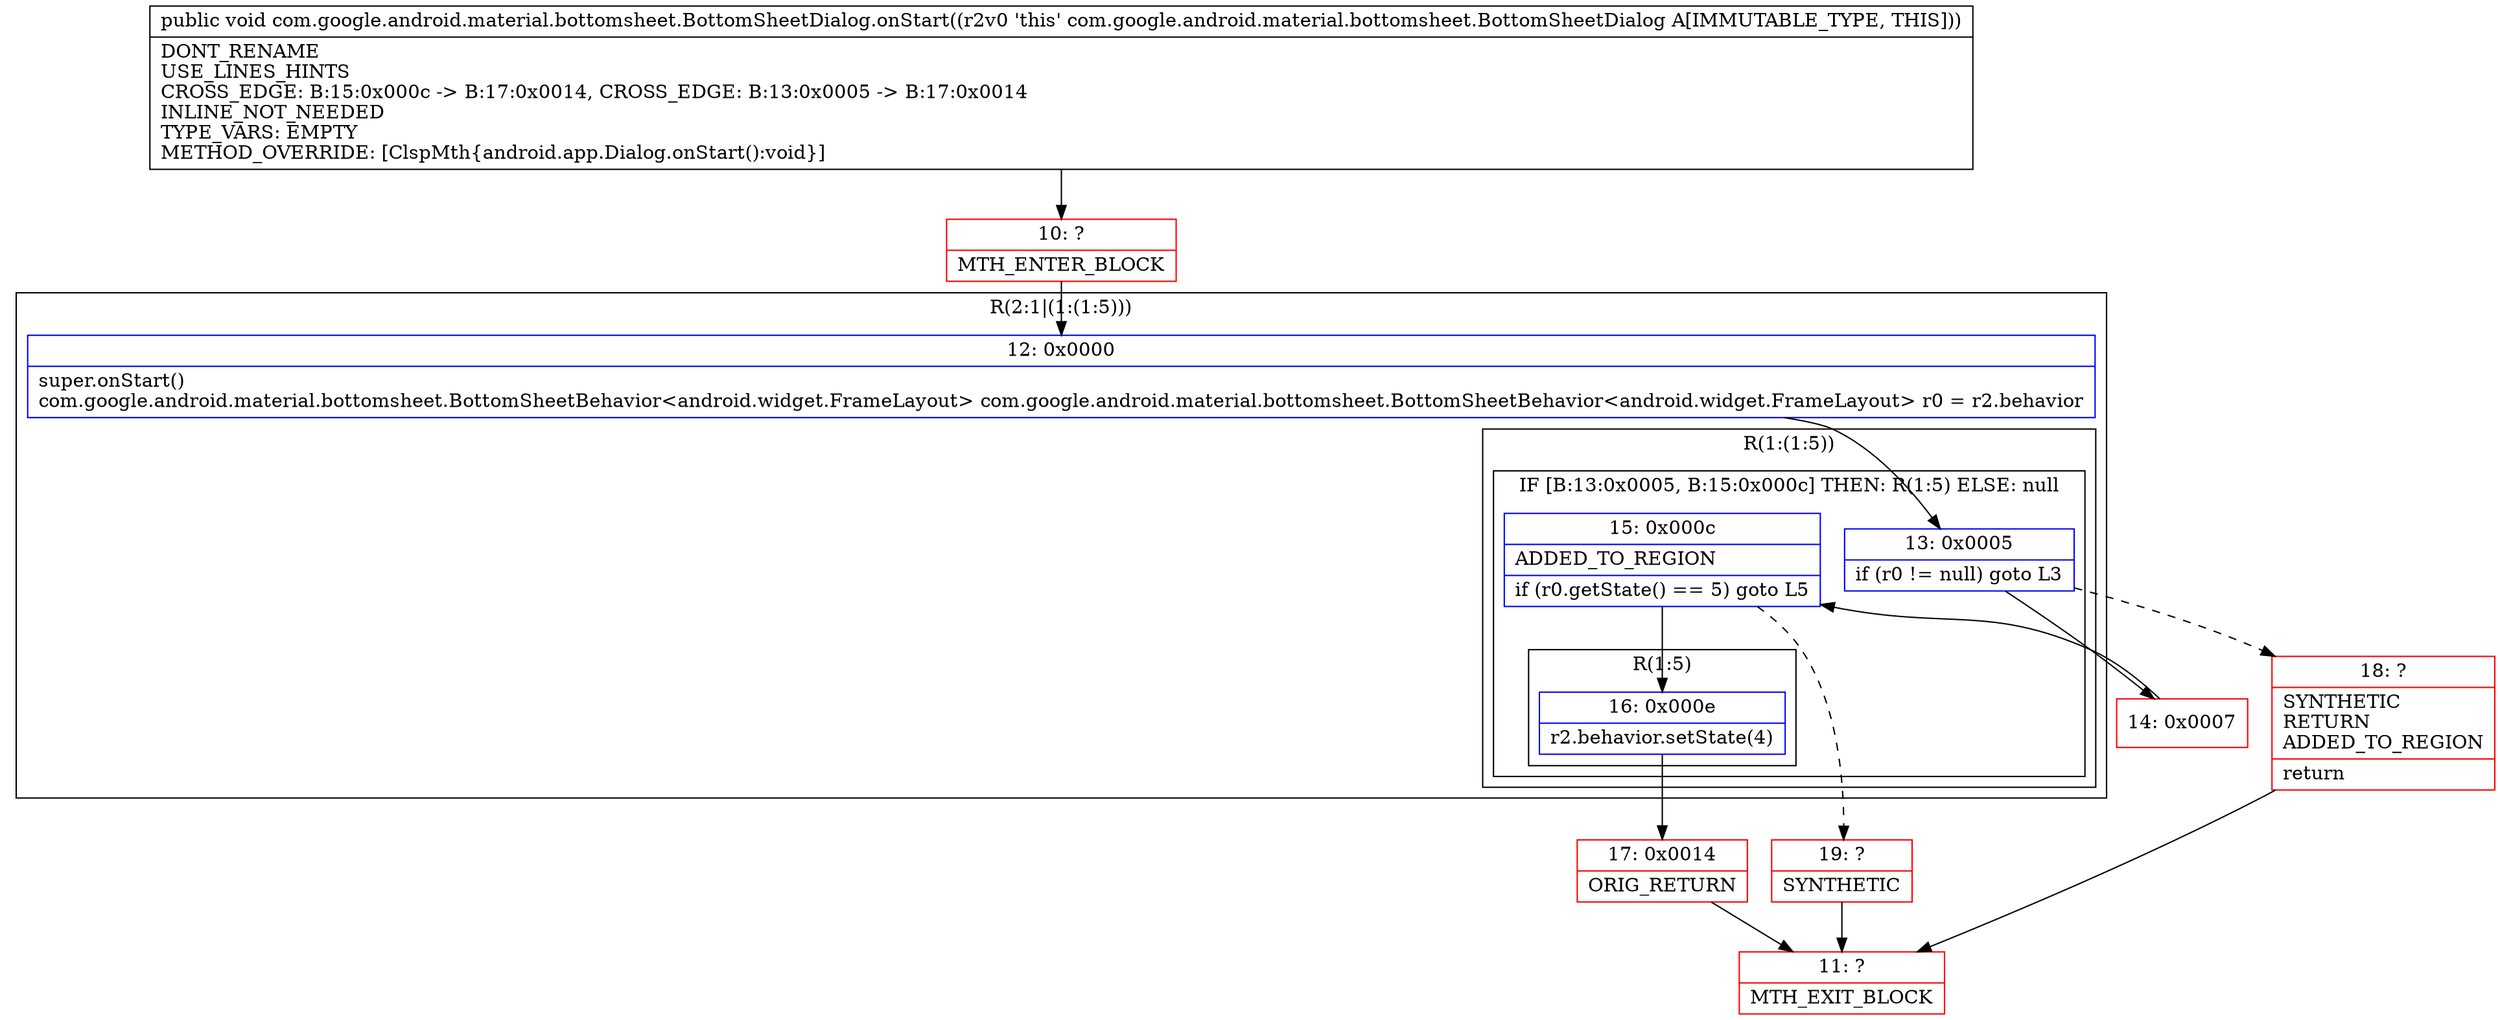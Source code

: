 digraph "CFG forcom.google.android.material.bottomsheet.BottomSheetDialog.onStart()V" {
subgraph cluster_Region_1393457716 {
label = "R(2:1|(1:(1:5)))";
node [shape=record,color=blue];
Node_12 [shape=record,label="{12\:\ 0x0000|super.onStart()\lcom.google.android.material.bottomsheet.BottomSheetBehavior\<android.widget.FrameLayout\> com.google.android.material.bottomsheet.BottomSheetBehavior\<android.widget.FrameLayout\> r0 = r2.behavior\l}"];
subgraph cluster_Region_410514451 {
label = "R(1:(1:5))";
node [shape=record,color=blue];
subgraph cluster_IfRegion_1080879710 {
label = "IF [B:13:0x0005, B:15:0x000c] THEN: R(1:5) ELSE: null";
node [shape=record,color=blue];
Node_13 [shape=record,label="{13\:\ 0x0005|if (r0 != null) goto L3\l}"];
Node_15 [shape=record,label="{15\:\ 0x000c|ADDED_TO_REGION\l|if (r0.getState() == 5) goto L5\l}"];
subgraph cluster_Region_37114268 {
label = "R(1:5)";
node [shape=record,color=blue];
Node_16 [shape=record,label="{16\:\ 0x000e|r2.behavior.setState(4)\l}"];
}
}
}
}
Node_10 [shape=record,color=red,label="{10\:\ ?|MTH_ENTER_BLOCK\l}"];
Node_14 [shape=record,color=red,label="{14\:\ 0x0007}"];
Node_17 [shape=record,color=red,label="{17\:\ 0x0014|ORIG_RETURN\l}"];
Node_11 [shape=record,color=red,label="{11\:\ ?|MTH_EXIT_BLOCK\l}"];
Node_19 [shape=record,color=red,label="{19\:\ ?|SYNTHETIC\l}"];
Node_18 [shape=record,color=red,label="{18\:\ ?|SYNTHETIC\lRETURN\lADDED_TO_REGION\l|return\l}"];
MethodNode[shape=record,label="{public void com.google.android.material.bottomsheet.BottomSheetDialog.onStart((r2v0 'this' com.google.android.material.bottomsheet.BottomSheetDialog A[IMMUTABLE_TYPE, THIS]))  | DONT_RENAME\lUSE_LINES_HINTS\lCROSS_EDGE: B:15:0x000c \-\> B:17:0x0014, CROSS_EDGE: B:13:0x0005 \-\> B:17:0x0014\lINLINE_NOT_NEEDED\lTYPE_VARS: EMPTY\lMETHOD_OVERRIDE: [ClspMth\{android.app.Dialog.onStart():void\}]\l}"];
MethodNode -> Node_10;Node_12 -> Node_13;
Node_13 -> Node_14;
Node_13 -> Node_18[style=dashed];
Node_15 -> Node_16;
Node_15 -> Node_19[style=dashed];
Node_16 -> Node_17;
Node_10 -> Node_12;
Node_14 -> Node_15;
Node_17 -> Node_11;
Node_19 -> Node_11;
Node_18 -> Node_11;
}

